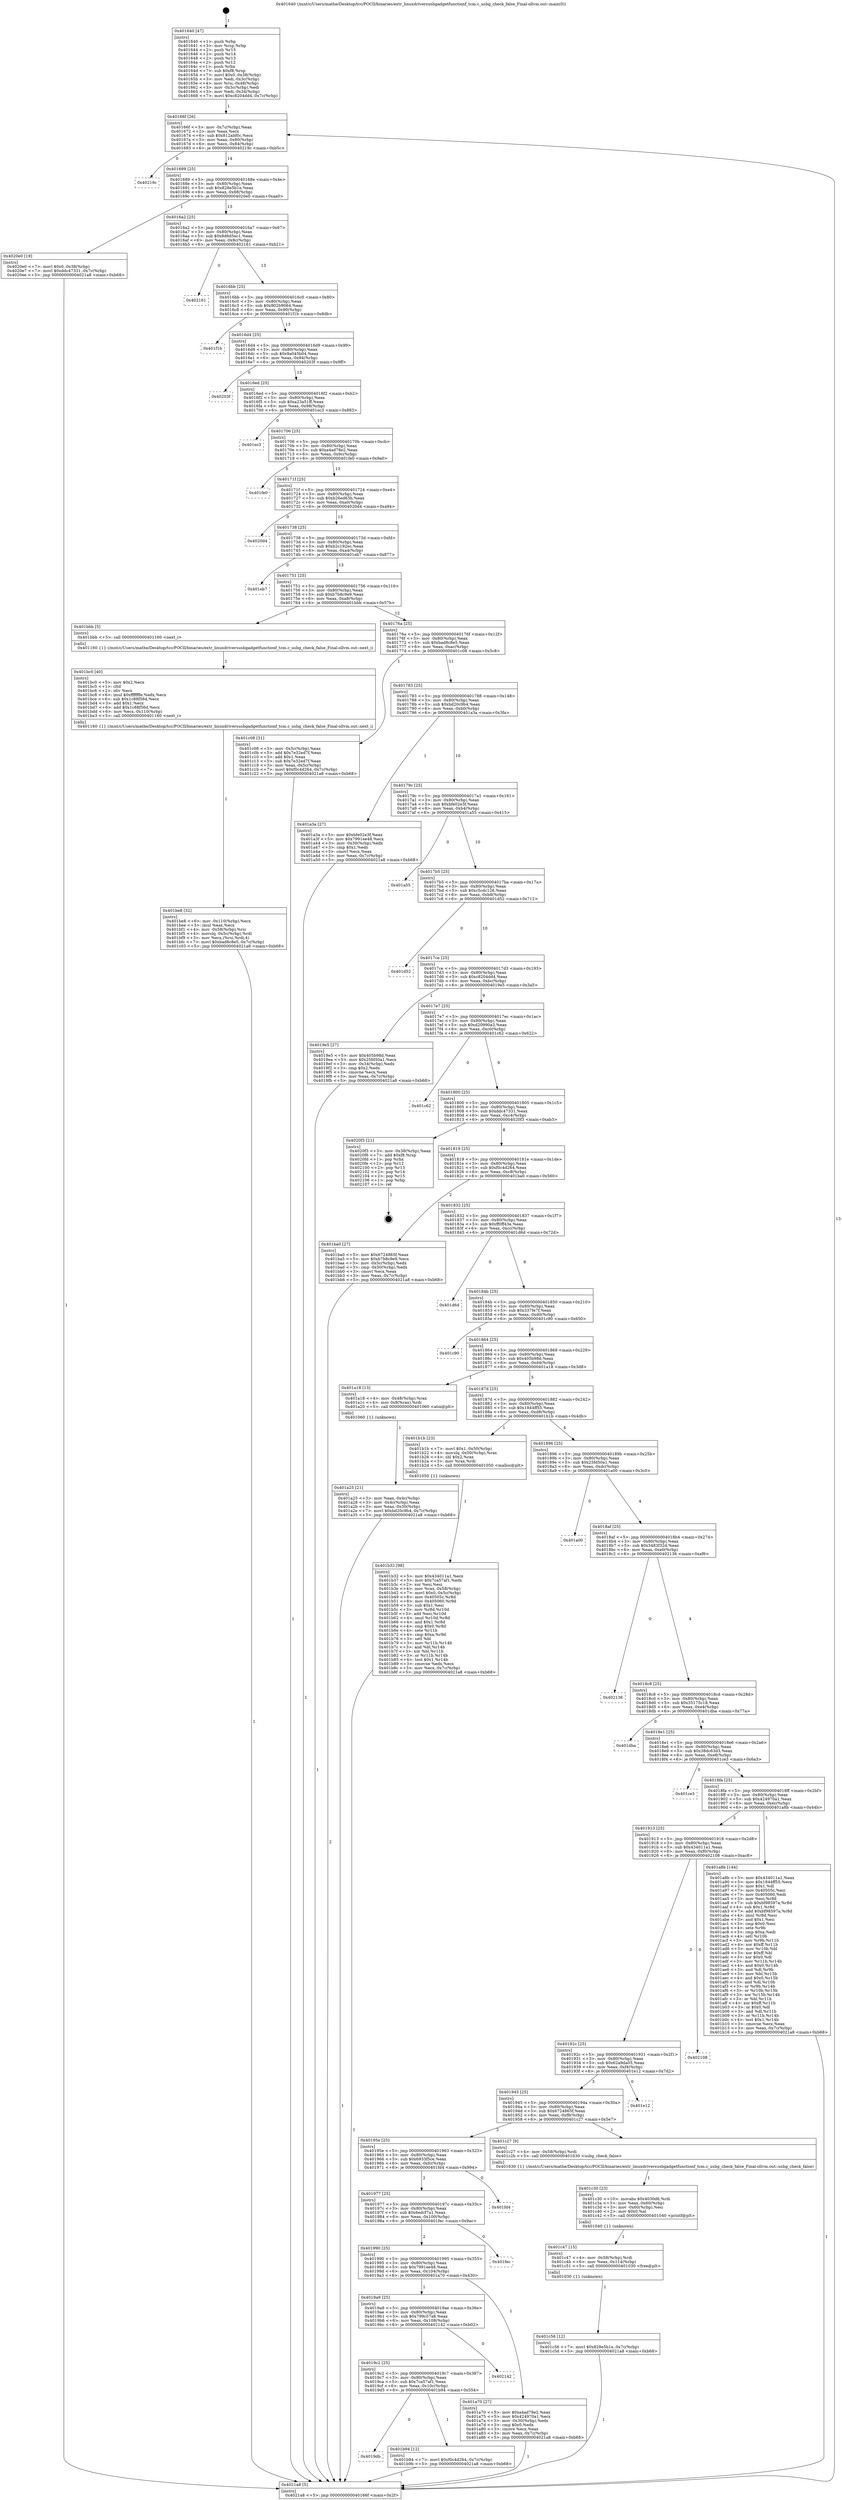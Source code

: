 digraph "0x401640" {
  label = "0x401640 (/mnt/c/Users/mathe/Desktop/tcc/POCII/binaries/extr_linuxdriversusbgadgetfunctionf_tcm.c_usbg_check_false_Final-ollvm.out::main(0))"
  labelloc = "t"
  node[shape=record]

  Entry [label="",width=0.3,height=0.3,shape=circle,fillcolor=black,style=filled]
  "0x40166f" [label="{
     0x40166f [26]\l
     | [instrs]\l
     &nbsp;&nbsp;0x40166f \<+3\>: mov -0x7c(%rbp),%eax\l
     &nbsp;&nbsp;0x401672 \<+2\>: mov %eax,%ecx\l
     &nbsp;&nbsp;0x401674 \<+6\>: sub $0x812abf0c,%ecx\l
     &nbsp;&nbsp;0x40167a \<+3\>: mov %eax,-0x80(%rbp)\l
     &nbsp;&nbsp;0x40167d \<+6\>: mov %ecx,-0x84(%rbp)\l
     &nbsp;&nbsp;0x401683 \<+6\>: je 000000000040219c \<main+0xb5c\>\l
  }"]
  "0x40219c" [label="{
     0x40219c\l
  }", style=dashed]
  "0x401689" [label="{
     0x401689 [25]\l
     | [instrs]\l
     &nbsp;&nbsp;0x401689 \<+5\>: jmp 000000000040168e \<main+0x4e\>\l
     &nbsp;&nbsp;0x40168e \<+3\>: mov -0x80(%rbp),%eax\l
     &nbsp;&nbsp;0x401691 \<+5\>: sub $0x828e5b1e,%eax\l
     &nbsp;&nbsp;0x401696 \<+6\>: mov %eax,-0x88(%rbp)\l
     &nbsp;&nbsp;0x40169c \<+6\>: je 00000000004020e0 \<main+0xaa0\>\l
  }"]
  Exit [label="",width=0.3,height=0.3,shape=circle,fillcolor=black,style=filled,peripheries=2]
  "0x4020e0" [label="{
     0x4020e0 [19]\l
     | [instrs]\l
     &nbsp;&nbsp;0x4020e0 \<+7\>: movl $0x0,-0x38(%rbp)\l
     &nbsp;&nbsp;0x4020e7 \<+7\>: movl $0xddc47331,-0x7c(%rbp)\l
     &nbsp;&nbsp;0x4020ee \<+5\>: jmp 00000000004021a8 \<main+0xb68\>\l
  }"]
  "0x4016a2" [label="{
     0x4016a2 [25]\l
     | [instrs]\l
     &nbsp;&nbsp;0x4016a2 \<+5\>: jmp 00000000004016a7 \<main+0x67\>\l
     &nbsp;&nbsp;0x4016a7 \<+3\>: mov -0x80(%rbp),%eax\l
     &nbsp;&nbsp;0x4016aa \<+5\>: sub $0x8d6d5ec1,%eax\l
     &nbsp;&nbsp;0x4016af \<+6\>: mov %eax,-0x8c(%rbp)\l
     &nbsp;&nbsp;0x4016b5 \<+6\>: je 0000000000402161 \<main+0xb21\>\l
  }"]
  "0x401c56" [label="{
     0x401c56 [12]\l
     | [instrs]\l
     &nbsp;&nbsp;0x401c56 \<+7\>: movl $0x828e5b1e,-0x7c(%rbp)\l
     &nbsp;&nbsp;0x401c5d \<+5\>: jmp 00000000004021a8 \<main+0xb68\>\l
  }"]
  "0x402161" [label="{
     0x402161\l
  }", style=dashed]
  "0x4016bb" [label="{
     0x4016bb [25]\l
     | [instrs]\l
     &nbsp;&nbsp;0x4016bb \<+5\>: jmp 00000000004016c0 \<main+0x80\>\l
     &nbsp;&nbsp;0x4016c0 \<+3\>: mov -0x80(%rbp),%eax\l
     &nbsp;&nbsp;0x4016c3 \<+5\>: sub $0x902b9064,%eax\l
     &nbsp;&nbsp;0x4016c8 \<+6\>: mov %eax,-0x90(%rbp)\l
     &nbsp;&nbsp;0x4016ce \<+6\>: je 0000000000401f1b \<main+0x8db\>\l
  }"]
  "0x401c47" [label="{
     0x401c47 [15]\l
     | [instrs]\l
     &nbsp;&nbsp;0x401c47 \<+4\>: mov -0x58(%rbp),%rdi\l
     &nbsp;&nbsp;0x401c4b \<+6\>: mov %eax,-0x114(%rbp)\l
     &nbsp;&nbsp;0x401c51 \<+5\>: call 0000000000401030 \<free@plt\>\l
     | [calls]\l
     &nbsp;&nbsp;0x401030 \{1\} (unknown)\l
  }"]
  "0x401f1b" [label="{
     0x401f1b\l
  }", style=dashed]
  "0x4016d4" [label="{
     0x4016d4 [25]\l
     | [instrs]\l
     &nbsp;&nbsp;0x4016d4 \<+5\>: jmp 00000000004016d9 \<main+0x99\>\l
     &nbsp;&nbsp;0x4016d9 \<+3\>: mov -0x80(%rbp),%eax\l
     &nbsp;&nbsp;0x4016dc \<+5\>: sub $0x9a045b04,%eax\l
     &nbsp;&nbsp;0x4016e1 \<+6\>: mov %eax,-0x94(%rbp)\l
     &nbsp;&nbsp;0x4016e7 \<+6\>: je 000000000040203f \<main+0x9ff\>\l
  }"]
  "0x401c30" [label="{
     0x401c30 [23]\l
     | [instrs]\l
     &nbsp;&nbsp;0x401c30 \<+10\>: movabs $0x4030d6,%rdi\l
     &nbsp;&nbsp;0x401c3a \<+3\>: mov %eax,-0x60(%rbp)\l
     &nbsp;&nbsp;0x401c3d \<+3\>: mov -0x60(%rbp),%esi\l
     &nbsp;&nbsp;0x401c40 \<+2\>: mov $0x0,%al\l
     &nbsp;&nbsp;0x401c42 \<+5\>: call 0000000000401040 \<printf@plt\>\l
     | [calls]\l
     &nbsp;&nbsp;0x401040 \{1\} (unknown)\l
  }"]
  "0x40203f" [label="{
     0x40203f\l
  }", style=dashed]
  "0x4016ed" [label="{
     0x4016ed [25]\l
     | [instrs]\l
     &nbsp;&nbsp;0x4016ed \<+5\>: jmp 00000000004016f2 \<main+0xb2\>\l
     &nbsp;&nbsp;0x4016f2 \<+3\>: mov -0x80(%rbp),%eax\l
     &nbsp;&nbsp;0x4016f5 \<+5\>: sub $0xa23a51ff,%eax\l
     &nbsp;&nbsp;0x4016fa \<+6\>: mov %eax,-0x98(%rbp)\l
     &nbsp;&nbsp;0x401700 \<+6\>: je 0000000000401ec3 \<main+0x883\>\l
  }"]
  "0x401be8" [label="{
     0x401be8 [32]\l
     | [instrs]\l
     &nbsp;&nbsp;0x401be8 \<+6\>: mov -0x110(%rbp),%ecx\l
     &nbsp;&nbsp;0x401bee \<+3\>: imul %eax,%ecx\l
     &nbsp;&nbsp;0x401bf1 \<+4\>: mov -0x58(%rbp),%rsi\l
     &nbsp;&nbsp;0x401bf5 \<+4\>: movslq -0x5c(%rbp),%rdi\l
     &nbsp;&nbsp;0x401bf9 \<+3\>: mov %ecx,(%rsi,%rdi,4)\l
     &nbsp;&nbsp;0x401bfc \<+7\>: movl $0xbad8c8e5,-0x7c(%rbp)\l
     &nbsp;&nbsp;0x401c03 \<+5\>: jmp 00000000004021a8 \<main+0xb68\>\l
  }"]
  "0x401ec3" [label="{
     0x401ec3\l
  }", style=dashed]
  "0x401706" [label="{
     0x401706 [25]\l
     | [instrs]\l
     &nbsp;&nbsp;0x401706 \<+5\>: jmp 000000000040170b \<main+0xcb\>\l
     &nbsp;&nbsp;0x40170b \<+3\>: mov -0x80(%rbp),%eax\l
     &nbsp;&nbsp;0x40170e \<+5\>: sub $0xa4ad78e2,%eax\l
     &nbsp;&nbsp;0x401713 \<+6\>: mov %eax,-0x9c(%rbp)\l
     &nbsp;&nbsp;0x401719 \<+6\>: je 0000000000401fe0 \<main+0x9a0\>\l
  }"]
  "0x401bc0" [label="{
     0x401bc0 [40]\l
     | [instrs]\l
     &nbsp;&nbsp;0x401bc0 \<+5\>: mov $0x2,%ecx\l
     &nbsp;&nbsp;0x401bc5 \<+1\>: cltd\l
     &nbsp;&nbsp;0x401bc6 \<+2\>: idiv %ecx\l
     &nbsp;&nbsp;0x401bc8 \<+6\>: imul $0xfffffffe,%edx,%ecx\l
     &nbsp;&nbsp;0x401bce \<+6\>: sub $0x1c88f56d,%ecx\l
     &nbsp;&nbsp;0x401bd4 \<+3\>: add $0x1,%ecx\l
     &nbsp;&nbsp;0x401bd7 \<+6\>: add $0x1c88f56d,%ecx\l
     &nbsp;&nbsp;0x401bdd \<+6\>: mov %ecx,-0x110(%rbp)\l
     &nbsp;&nbsp;0x401be3 \<+5\>: call 0000000000401160 \<next_i\>\l
     | [calls]\l
     &nbsp;&nbsp;0x401160 \{1\} (/mnt/c/Users/mathe/Desktop/tcc/POCII/binaries/extr_linuxdriversusbgadgetfunctionf_tcm.c_usbg_check_false_Final-ollvm.out::next_i)\l
  }"]
  "0x401fe0" [label="{
     0x401fe0\l
  }", style=dashed]
  "0x40171f" [label="{
     0x40171f [25]\l
     | [instrs]\l
     &nbsp;&nbsp;0x40171f \<+5\>: jmp 0000000000401724 \<main+0xe4\>\l
     &nbsp;&nbsp;0x401724 \<+3\>: mov -0x80(%rbp),%eax\l
     &nbsp;&nbsp;0x401727 \<+5\>: sub $0xb26ed63b,%eax\l
     &nbsp;&nbsp;0x40172c \<+6\>: mov %eax,-0xa0(%rbp)\l
     &nbsp;&nbsp;0x401732 \<+6\>: je 00000000004020d4 \<main+0xa94\>\l
  }"]
  "0x4019db" [label="{
     0x4019db\l
  }", style=dashed]
  "0x4020d4" [label="{
     0x4020d4\l
  }", style=dashed]
  "0x401738" [label="{
     0x401738 [25]\l
     | [instrs]\l
     &nbsp;&nbsp;0x401738 \<+5\>: jmp 000000000040173d \<main+0xfd\>\l
     &nbsp;&nbsp;0x40173d \<+3\>: mov -0x80(%rbp),%eax\l
     &nbsp;&nbsp;0x401740 \<+5\>: sub $0xb2c192ec,%eax\l
     &nbsp;&nbsp;0x401745 \<+6\>: mov %eax,-0xa4(%rbp)\l
     &nbsp;&nbsp;0x40174b \<+6\>: je 0000000000401eb7 \<main+0x877\>\l
  }"]
  "0x401b94" [label="{
     0x401b94 [12]\l
     | [instrs]\l
     &nbsp;&nbsp;0x401b94 \<+7\>: movl $0xf0c4d264,-0x7c(%rbp)\l
     &nbsp;&nbsp;0x401b9b \<+5\>: jmp 00000000004021a8 \<main+0xb68\>\l
  }"]
  "0x401eb7" [label="{
     0x401eb7\l
  }", style=dashed]
  "0x401751" [label="{
     0x401751 [25]\l
     | [instrs]\l
     &nbsp;&nbsp;0x401751 \<+5\>: jmp 0000000000401756 \<main+0x116\>\l
     &nbsp;&nbsp;0x401756 \<+3\>: mov -0x80(%rbp),%eax\l
     &nbsp;&nbsp;0x401759 \<+5\>: sub $0xb7b8c9e9,%eax\l
     &nbsp;&nbsp;0x40175e \<+6\>: mov %eax,-0xa8(%rbp)\l
     &nbsp;&nbsp;0x401764 \<+6\>: je 0000000000401bbb \<main+0x57b\>\l
  }"]
  "0x4019c2" [label="{
     0x4019c2 [25]\l
     | [instrs]\l
     &nbsp;&nbsp;0x4019c2 \<+5\>: jmp 00000000004019c7 \<main+0x387\>\l
     &nbsp;&nbsp;0x4019c7 \<+3\>: mov -0x80(%rbp),%eax\l
     &nbsp;&nbsp;0x4019ca \<+5\>: sub $0x7ca57af1,%eax\l
     &nbsp;&nbsp;0x4019cf \<+6\>: mov %eax,-0x10c(%rbp)\l
     &nbsp;&nbsp;0x4019d5 \<+6\>: je 0000000000401b94 \<main+0x554\>\l
  }"]
  "0x401bbb" [label="{
     0x401bbb [5]\l
     | [instrs]\l
     &nbsp;&nbsp;0x401bbb \<+5\>: call 0000000000401160 \<next_i\>\l
     | [calls]\l
     &nbsp;&nbsp;0x401160 \{1\} (/mnt/c/Users/mathe/Desktop/tcc/POCII/binaries/extr_linuxdriversusbgadgetfunctionf_tcm.c_usbg_check_false_Final-ollvm.out::next_i)\l
  }"]
  "0x40176a" [label="{
     0x40176a [25]\l
     | [instrs]\l
     &nbsp;&nbsp;0x40176a \<+5\>: jmp 000000000040176f \<main+0x12f\>\l
     &nbsp;&nbsp;0x40176f \<+3\>: mov -0x80(%rbp),%eax\l
     &nbsp;&nbsp;0x401772 \<+5\>: sub $0xbad8c8e5,%eax\l
     &nbsp;&nbsp;0x401777 \<+6\>: mov %eax,-0xac(%rbp)\l
     &nbsp;&nbsp;0x40177d \<+6\>: je 0000000000401c08 \<main+0x5c8\>\l
  }"]
  "0x402142" [label="{
     0x402142\l
  }", style=dashed]
  "0x401c08" [label="{
     0x401c08 [31]\l
     | [instrs]\l
     &nbsp;&nbsp;0x401c08 \<+3\>: mov -0x5c(%rbp),%eax\l
     &nbsp;&nbsp;0x401c0b \<+5\>: add $0x7e32ed7f,%eax\l
     &nbsp;&nbsp;0x401c10 \<+3\>: add $0x1,%eax\l
     &nbsp;&nbsp;0x401c13 \<+5\>: sub $0x7e32ed7f,%eax\l
     &nbsp;&nbsp;0x401c18 \<+3\>: mov %eax,-0x5c(%rbp)\l
     &nbsp;&nbsp;0x401c1b \<+7\>: movl $0xf0c4d264,-0x7c(%rbp)\l
     &nbsp;&nbsp;0x401c22 \<+5\>: jmp 00000000004021a8 \<main+0xb68\>\l
  }"]
  "0x401783" [label="{
     0x401783 [25]\l
     | [instrs]\l
     &nbsp;&nbsp;0x401783 \<+5\>: jmp 0000000000401788 \<main+0x148\>\l
     &nbsp;&nbsp;0x401788 \<+3\>: mov -0x80(%rbp),%eax\l
     &nbsp;&nbsp;0x40178b \<+5\>: sub $0xbd20c9b4,%eax\l
     &nbsp;&nbsp;0x401790 \<+6\>: mov %eax,-0xb0(%rbp)\l
     &nbsp;&nbsp;0x401796 \<+6\>: je 0000000000401a3a \<main+0x3fa\>\l
  }"]
  "0x401b32" [label="{
     0x401b32 [98]\l
     | [instrs]\l
     &nbsp;&nbsp;0x401b32 \<+5\>: mov $0x434011a1,%ecx\l
     &nbsp;&nbsp;0x401b37 \<+5\>: mov $0x7ca57af1,%edx\l
     &nbsp;&nbsp;0x401b3c \<+2\>: xor %esi,%esi\l
     &nbsp;&nbsp;0x401b3e \<+4\>: mov %rax,-0x58(%rbp)\l
     &nbsp;&nbsp;0x401b42 \<+7\>: movl $0x0,-0x5c(%rbp)\l
     &nbsp;&nbsp;0x401b49 \<+8\>: mov 0x40505c,%r8d\l
     &nbsp;&nbsp;0x401b51 \<+8\>: mov 0x405060,%r9d\l
     &nbsp;&nbsp;0x401b59 \<+3\>: sub $0x1,%esi\l
     &nbsp;&nbsp;0x401b5c \<+3\>: mov %r8d,%r10d\l
     &nbsp;&nbsp;0x401b5f \<+3\>: add %esi,%r10d\l
     &nbsp;&nbsp;0x401b62 \<+4\>: imul %r10d,%r8d\l
     &nbsp;&nbsp;0x401b66 \<+4\>: and $0x1,%r8d\l
     &nbsp;&nbsp;0x401b6a \<+4\>: cmp $0x0,%r8d\l
     &nbsp;&nbsp;0x401b6e \<+4\>: sete %r11b\l
     &nbsp;&nbsp;0x401b72 \<+4\>: cmp $0xa,%r9d\l
     &nbsp;&nbsp;0x401b76 \<+3\>: setl %bl\l
     &nbsp;&nbsp;0x401b79 \<+3\>: mov %r11b,%r14b\l
     &nbsp;&nbsp;0x401b7c \<+3\>: and %bl,%r14b\l
     &nbsp;&nbsp;0x401b7f \<+3\>: xor %bl,%r11b\l
     &nbsp;&nbsp;0x401b82 \<+3\>: or %r11b,%r14b\l
     &nbsp;&nbsp;0x401b85 \<+4\>: test $0x1,%r14b\l
     &nbsp;&nbsp;0x401b89 \<+3\>: cmovne %edx,%ecx\l
     &nbsp;&nbsp;0x401b8c \<+3\>: mov %ecx,-0x7c(%rbp)\l
     &nbsp;&nbsp;0x401b8f \<+5\>: jmp 00000000004021a8 \<main+0xb68\>\l
  }"]
  "0x401a3a" [label="{
     0x401a3a [27]\l
     | [instrs]\l
     &nbsp;&nbsp;0x401a3a \<+5\>: mov $0xbfe02e3f,%eax\l
     &nbsp;&nbsp;0x401a3f \<+5\>: mov $0x7991ee48,%ecx\l
     &nbsp;&nbsp;0x401a44 \<+3\>: mov -0x30(%rbp),%edx\l
     &nbsp;&nbsp;0x401a47 \<+3\>: cmp $0x1,%edx\l
     &nbsp;&nbsp;0x401a4a \<+3\>: cmovl %ecx,%eax\l
     &nbsp;&nbsp;0x401a4d \<+3\>: mov %eax,-0x7c(%rbp)\l
     &nbsp;&nbsp;0x401a50 \<+5\>: jmp 00000000004021a8 \<main+0xb68\>\l
  }"]
  "0x40179c" [label="{
     0x40179c [25]\l
     | [instrs]\l
     &nbsp;&nbsp;0x40179c \<+5\>: jmp 00000000004017a1 \<main+0x161\>\l
     &nbsp;&nbsp;0x4017a1 \<+3\>: mov -0x80(%rbp),%eax\l
     &nbsp;&nbsp;0x4017a4 \<+5\>: sub $0xbfe02e3f,%eax\l
     &nbsp;&nbsp;0x4017a9 \<+6\>: mov %eax,-0xb4(%rbp)\l
     &nbsp;&nbsp;0x4017af \<+6\>: je 0000000000401a55 \<main+0x415\>\l
  }"]
  "0x4019a9" [label="{
     0x4019a9 [25]\l
     | [instrs]\l
     &nbsp;&nbsp;0x4019a9 \<+5\>: jmp 00000000004019ae \<main+0x36e\>\l
     &nbsp;&nbsp;0x4019ae \<+3\>: mov -0x80(%rbp),%eax\l
     &nbsp;&nbsp;0x4019b1 \<+5\>: sub $0x799c57a8,%eax\l
     &nbsp;&nbsp;0x4019b6 \<+6\>: mov %eax,-0x108(%rbp)\l
     &nbsp;&nbsp;0x4019bc \<+6\>: je 0000000000402142 \<main+0xb02\>\l
  }"]
  "0x401a55" [label="{
     0x401a55\l
  }", style=dashed]
  "0x4017b5" [label="{
     0x4017b5 [25]\l
     | [instrs]\l
     &nbsp;&nbsp;0x4017b5 \<+5\>: jmp 00000000004017ba \<main+0x17a\>\l
     &nbsp;&nbsp;0x4017ba \<+3\>: mov -0x80(%rbp),%eax\l
     &nbsp;&nbsp;0x4017bd \<+5\>: sub $0xc5cdc126,%eax\l
     &nbsp;&nbsp;0x4017c2 \<+6\>: mov %eax,-0xb8(%rbp)\l
     &nbsp;&nbsp;0x4017c8 \<+6\>: je 0000000000401d52 \<main+0x712\>\l
  }"]
  "0x401a70" [label="{
     0x401a70 [27]\l
     | [instrs]\l
     &nbsp;&nbsp;0x401a70 \<+5\>: mov $0xa4ad78e2,%eax\l
     &nbsp;&nbsp;0x401a75 \<+5\>: mov $0x424970a1,%ecx\l
     &nbsp;&nbsp;0x401a7a \<+3\>: mov -0x30(%rbp),%edx\l
     &nbsp;&nbsp;0x401a7d \<+3\>: cmp $0x0,%edx\l
     &nbsp;&nbsp;0x401a80 \<+3\>: cmove %ecx,%eax\l
     &nbsp;&nbsp;0x401a83 \<+3\>: mov %eax,-0x7c(%rbp)\l
     &nbsp;&nbsp;0x401a86 \<+5\>: jmp 00000000004021a8 \<main+0xb68\>\l
  }"]
  "0x401d52" [label="{
     0x401d52\l
  }", style=dashed]
  "0x4017ce" [label="{
     0x4017ce [25]\l
     | [instrs]\l
     &nbsp;&nbsp;0x4017ce \<+5\>: jmp 00000000004017d3 \<main+0x193\>\l
     &nbsp;&nbsp;0x4017d3 \<+3\>: mov -0x80(%rbp),%eax\l
     &nbsp;&nbsp;0x4017d6 \<+5\>: sub $0xc8204dd4,%eax\l
     &nbsp;&nbsp;0x4017db \<+6\>: mov %eax,-0xbc(%rbp)\l
     &nbsp;&nbsp;0x4017e1 \<+6\>: je 00000000004019e5 \<main+0x3a5\>\l
  }"]
  "0x401990" [label="{
     0x401990 [25]\l
     | [instrs]\l
     &nbsp;&nbsp;0x401990 \<+5\>: jmp 0000000000401995 \<main+0x355\>\l
     &nbsp;&nbsp;0x401995 \<+3\>: mov -0x80(%rbp),%eax\l
     &nbsp;&nbsp;0x401998 \<+5\>: sub $0x7991ee48,%eax\l
     &nbsp;&nbsp;0x40199d \<+6\>: mov %eax,-0x104(%rbp)\l
     &nbsp;&nbsp;0x4019a3 \<+6\>: je 0000000000401a70 \<main+0x430\>\l
  }"]
  "0x4019e5" [label="{
     0x4019e5 [27]\l
     | [instrs]\l
     &nbsp;&nbsp;0x4019e5 \<+5\>: mov $0x405b98d,%eax\l
     &nbsp;&nbsp;0x4019ea \<+5\>: mov $0x25fd50a1,%ecx\l
     &nbsp;&nbsp;0x4019ef \<+3\>: mov -0x34(%rbp),%edx\l
     &nbsp;&nbsp;0x4019f2 \<+3\>: cmp $0x2,%edx\l
     &nbsp;&nbsp;0x4019f5 \<+3\>: cmovne %ecx,%eax\l
     &nbsp;&nbsp;0x4019f8 \<+3\>: mov %eax,-0x7c(%rbp)\l
     &nbsp;&nbsp;0x4019fb \<+5\>: jmp 00000000004021a8 \<main+0xb68\>\l
  }"]
  "0x4017e7" [label="{
     0x4017e7 [25]\l
     | [instrs]\l
     &nbsp;&nbsp;0x4017e7 \<+5\>: jmp 00000000004017ec \<main+0x1ac\>\l
     &nbsp;&nbsp;0x4017ec \<+3\>: mov -0x80(%rbp),%eax\l
     &nbsp;&nbsp;0x4017ef \<+5\>: sub $0xd20990a3,%eax\l
     &nbsp;&nbsp;0x4017f4 \<+6\>: mov %eax,-0xc0(%rbp)\l
     &nbsp;&nbsp;0x4017fa \<+6\>: je 0000000000401c62 \<main+0x622\>\l
  }"]
  "0x4021a8" [label="{
     0x4021a8 [5]\l
     | [instrs]\l
     &nbsp;&nbsp;0x4021a8 \<+5\>: jmp 000000000040166f \<main+0x2f\>\l
  }"]
  "0x401640" [label="{
     0x401640 [47]\l
     | [instrs]\l
     &nbsp;&nbsp;0x401640 \<+1\>: push %rbp\l
     &nbsp;&nbsp;0x401641 \<+3\>: mov %rsp,%rbp\l
     &nbsp;&nbsp;0x401644 \<+2\>: push %r15\l
     &nbsp;&nbsp;0x401646 \<+2\>: push %r14\l
     &nbsp;&nbsp;0x401648 \<+2\>: push %r13\l
     &nbsp;&nbsp;0x40164a \<+2\>: push %r12\l
     &nbsp;&nbsp;0x40164c \<+1\>: push %rbx\l
     &nbsp;&nbsp;0x40164d \<+7\>: sub $0xf8,%rsp\l
     &nbsp;&nbsp;0x401654 \<+7\>: movl $0x0,-0x38(%rbp)\l
     &nbsp;&nbsp;0x40165b \<+3\>: mov %edi,-0x3c(%rbp)\l
     &nbsp;&nbsp;0x40165e \<+4\>: mov %rsi,-0x48(%rbp)\l
     &nbsp;&nbsp;0x401662 \<+3\>: mov -0x3c(%rbp),%edi\l
     &nbsp;&nbsp;0x401665 \<+3\>: mov %edi,-0x34(%rbp)\l
     &nbsp;&nbsp;0x401668 \<+7\>: movl $0xc8204dd4,-0x7c(%rbp)\l
  }"]
  "0x401fec" [label="{
     0x401fec\l
  }", style=dashed]
  "0x401c62" [label="{
     0x401c62\l
  }", style=dashed]
  "0x401800" [label="{
     0x401800 [25]\l
     | [instrs]\l
     &nbsp;&nbsp;0x401800 \<+5\>: jmp 0000000000401805 \<main+0x1c5\>\l
     &nbsp;&nbsp;0x401805 \<+3\>: mov -0x80(%rbp),%eax\l
     &nbsp;&nbsp;0x401808 \<+5\>: sub $0xddc47331,%eax\l
     &nbsp;&nbsp;0x40180d \<+6\>: mov %eax,-0xc4(%rbp)\l
     &nbsp;&nbsp;0x401813 \<+6\>: je 00000000004020f3 \<main+0xab3\>\l
  }"]
  "0x401977" [label="{
     0x401977 [25]\l
     | [instrs]\l
     &nbsp;&nbsp;0x401977 \<+5\>: jmp 000000000040197c \<main+0x33c\>\l
     &nbsp;&nbsp;0x40197c \<+3\>: mov -0x80(%rbp),%eax\l
     &nbsp;&nbsp;0x40197f \<+5\>: sub $0x6edcf7a1,%eax\l
     &nbsp;&nbsp;0x401984 \<+6\>: mov %eax,-0x100(%rbp)\l
     &nbsp;&nbsp;0x40198a \<+6\>: je 0000000000401fec \<main+0x9ac\>\l
  }"]
  "0x4020f3" [label="{
     0x4020f3 [21]\l
     | [instrs]\l
     &nbsp;&nbsp;0x4020f3 \<+3\>: mov -0x38(%rbp),%eax\l
     &nbsp;&nbsp;0x4020f6 \<+7\>: add $0xf8,%rsp\l
     &nbsp;&nbsp;0x4020fd \<+1\>: pop %rbx\l
     &nbsp;&nbsp;0x4020fe \<+2\>: pop %r12\l
     &nbsp;&nbsp;0x402100 \<+2\>: pop %r13\l
     &nbsp;&nbsp;0x402102 \<+2\>: pop %r14\l
     &nbsp;&nbsp;0x402104 \<+2\>: pop %r15\l
     &nbsp;&nbsp;0x402106 \<+1\>: pop %rbp\l
     &nbsp;&nbsp;0x402107 \<+1\>: ret\l
  }"]
  "0x401819" [label="{
     0x401819 [25]\l
     | [instrs]\l
     &nbsp;&nbsp;0x401819 \<+5\>: jmp 000000000040181e \<main+0x1de\>\l
     &nbsp;&nbsp;0x40181e \<+3\>: mov -0x80(%rbp),%eax\l
     &nbsp;&nbsp;0x401821 \<+5\>: sub $0xf0c4d264,%eax\l
     &nbsp;&nbsp;0x401826 \<+6\>: mov %eax,-0xc8(%rbp)\l
     &nbsp;&nbsp;0x40182c \<+6\>: je 0000000000401ba0 \<main+0x560\>\l
  }"]
  "0x401fd4" [label="{
     0x401fd4\l
  }", style=dashed]
  "0x401ba0" [label="{
     0x401ba0 [27]\l
     | [instrs]\l
     &nbsp;&nbsp;0x401ba0 \<+5\>: mov $0x6724865f,%eax\l
     &nbsp;&nbsp;0x401ba5 \<+5\>: mov $0xb7b8c9e9,%ecx\l
     &nbsp;&nbsp;0x401baa \<+3\>: mov -0x5c(%rbp),%edx\l
     &nbsp;&nbsp;0x401bad \<+3\>: cmp -0x50(%rbp),%edx\l
     &nbsp;&nbsp;0x401bb0 \<+3\>: cmovl %ecx,%eax\l
     &nbsp;&nbsp;0x401bb3 \<+3\>: mov %eax,-0x7c(%rbp)\l
     &nbsp;&nbsp;0x401bb6 \<+5\>: jmp 00000000004021a8 \<main+0xb68\>\l
  }"]
  "0x401832" [label="{
     0x401832 [25]\l
     | [instrs]\l
     &nbsp;&nbsp;0x401832 \<+5\>: jmp 0000000000401837 \<main+0x1f7\>\l
     &nbsp;&nbsp;0x401837 \<+3\>: mov -0x80(%rbp),%eax\l
     &nbsp;&nbsp;0x40183a \<+5\>: sub $0xff0ff43e,%eax\l
     &nbsp;&nbsp;0x40183f \<+6\>: mov %eax,-0xcc(%rbp)\l
     &nbsp;&nbsp;0x401845 \<+6\>: je 0000000000401d6d \<main+0x72d\>\l
  }"]
  "0x40195e" [label="{
     0x40195e [25]\l
     | [instrs]\l
     &nbsp;&nbsp;0x40195e \<+5\>: jmp 0000000000401963 \<main+0x323\>\l
     &nbsp;&nbsp;0x401963 \<+3\>: mov -0x80(%rbp),%eax\l
     &nbsp;&nbsp;0x401966 \<+5\>: sub $0x6933f5ce,%eax\l
     &nbsp;&nbsp;0x40196b \<+6\>: mov %eax,-0xfc(%rbp)\l
     &nbsp;&nbsp;0x401971 \<+6\>: je 0000000000401fd4 \<main+0x994\>\l
  }"]
  "0x401d6d" [label="{
     0x401d6d\l
  }", style=dashed]
  "0x40184b" [label="{
     0x40184b [25]\l
     | [instrs]\l
     &nbsp;&nbsp;0x40184b \<+5\>: jmp 0000000000401850 \<main+0x210\>\l
     &nbsp;&nbsp;0x401850 \<+3\>: mov -0x80(%rbp),%eax\l
     &nbsp;&nbsp;0x401853 \<+5\>: sub $0x337fe7f,%eax\l
     &nbsp;&nbsp;0x401858 \<+6\>: mov %eax,-0xd0(%rbp)\l
     &nbsp;&nbsp;0x40185e \<+6\>: je 0000000000401c90 \<main+0x650\>\l
  }"]
  "0x401c27" [label="{
     0x401c27 [9]\l
     | [instrs]\l
     &nbsp;&nbsp;0x401c27 \<+4\>: mov -0x58(%rbp),%rdi\l
     &nbsp;&nbsp;0x401c2b \<+5\>: call 0000000000401630 \<usbg_check_false\>\l
     | [calls]\l
     &nbsp;&nbsp;0x401630 \{1\} (/mnt/c/Users/mathe/Desktop/tcc/POCII/binaries/extr_linuxdriversusbgadgetfunctionf_tcm.c_usbg_check_false_Final-ollvm.out::usbg_check_false)\l
  }"]
  "0x401c90" [label="{
     0x401c90\l
  }", style=dashed]
  "0x401864" [label="{
     0x401864 [25]\l
     | [instrs]\l
     &nbsp;&nbsp;0x401864 \<+5\>: jmp 0000000000401869 \<main+0x229\>\l
     &nbsp;&nbsp;0x401869 \<+3\>: mov -0x80(%rbp),%eax\l
     &nbsp;&nbsp;0x40186c \<+5\>: sub $0x405b98d,%eax\l
     &nbsp;&nbsp;0x401871 \<+6\>: mov %eax,-0xd4(%rbp)\l
     &nbsp;&nbsp;0x401877 \<+6\>: je 0000000000401a18 \<main+0x3d8\>\l
  }"]
  "0x401945" [label="{
     0x401945 [25]\l
     | [instrs]\l
     &nbsp;&nbsp;0x401945 \<+5\>: jmp 000000000040194a \<main+0x30a\>\l
     &nbsp;&nbsp;0x40194a \<+3\>: mov -0x80(%rbp),%eax\l
     &nbsp;&nbsp;0x40194d \<+5\>: sub $0x6724865f,%eax\l
     &nbsp;&nbsp;0x401952 \<+6\>: mov %eax,-0xf8(%rbp)\l
     &nbsp;&nbsp;0x401958 \<+6\>: je 0000000000401c27 \<main+0x5e7\>\l
  }"]
  "0x401a18" [label="{
     0x401a18 [13]\l
     | [instrs]\l
     &nbsp;&nbsp;0x401a18 \<+4\>: mov -0x48(%rbp),%rax\l
     &nbsp;&nbsp;0x401a1c \<+4\>: mov 0x8(%rax),%rdi\l
     &nbsp;&nbsp;0x401a20 \<+5\>: call 0000000000401060 \<atoi@plt\>\l
     | [calls]\l
     &nbsp;&nbsp;0x401060 \{1\} (unknown)\l
  }"]
  "0x40187d" [label="{
     0x40187d [25]\l
     | [instrs]\l
     &nbsp;&nbsp;0x40187d \<+5\>: jmp 0000000000401882 \<main+0x242\>\l
     &nbsp;&nbsp;0x401882 \<+3\>: mov -0x80(%rbp),%eax\l
     &nbsp;&nbsp;0x401885 \<+5\>: sub $0x1844ff55,%eax\l
     &nbsp;&nbsp;0x40188a \<+6\>: mov %eax,-0xd8(%rbp)\l
     &nbsp;&nbsp;0x401890 \<+6\>: je 0000000000401b1b \<main+0x4db\>\l
  }"]
  "0x401a25" [label="{
     0x401a25 [21]\l
     | [instrs]\l
     &nbsp;&nbsp;0x401a25 \<+3\>: mov %eax,-0x4c(%rbp)\l
     &nbsp;&nbsp;0x401a28 \<+3\>: mov -0x4c(%rbp),%eax\l
     &nbsp;&nbsp;0x401a2b \<+3\>: mov %eax,-0x30(%rbp)\l
     &nbsp;&nbsp;0x401a2e \<+7\>: movl $0xbd20c9b4,-0x7c(%rbp)\l
     &nbsp;&nbsp;0x401a35 \<+5\>: jmp 00000000004021a8 \<main+0xb68\>\l
  }"]
  "0x401e12" [label="{
     0x401e12\l
  }", style=dashed]
  "0x401b1b" [label="{
     0x401b1b [23]\l
     | [instrs]\l
     &nbsp;&nbsp;0x401b1b \<+7\>: movl $0x1,-0x50(%rbp)\l
     &nbsp;&nbsp;0x401b22 \<+4\>: movslq -0x50(%rbp),%rax\l
     &nbsp;&nbsp;0x401b26 \<+4\>: shl $0x2,%rax\l
     &nbsp;&nbsp;0x401b2a \<+3\>: mov %rax,%rdi\l
     &nbsp;&nbsp;0x401b2d \<+5\>: call 0000000000401050 \<malloc@plt\>\l
     | [calls]\l
     &nbsp;&nbsp;0x401050 \{1\} (unknown)\l
  }"]
  "0x401896" [label="{
     0x401896 [25]\l
     | [instrs]\l
     &nbsp;&nbsp;0x401896 \<+5\>: jmp 000000000040189b \<main+0x25b\>\l
     &nbsp;&nbsp;0x40189b \<+3\>: mov -0x80(%rbp),%eax\l
     &nbsp;&nbsp;0x40189e \<+5\>: sub $0x25fd50a1,%eax\l
     &nbsp;&nbsp;0x4018a3 \<+6\>: mov %eax,-0xdc(%rbp)\l
     &nbsp;&nbsp;0x4018a9 \<+6\>: je 0000000000401a00 \<main+0x3c0\>\l
  }"]
  "0x40192c" [label="{
     0x40192c [25]\l
     | [instrs]\l
     &nbsp;&nbsp;0x40192c \<+5\>: jmp 0000000000401931 \<main+0x2f1\>\l
     &nbsp;&nbsp;0x401931 \<+3\>: mov -0x80(%rbp),%eax\l
     &nbsp;&nbsp;0x401934 \<+5\>: sub $0x62a9da05,%eax\l
     &nbsp;&nbsp;0x401939 \<+6\>: mov %eax,-0xf4(%rbp)\l
     &nbsp;&nbsp;0x40193f \<+6\>: je 0000000000401e12 \<main+0x7d2\>\l
  }"]
  "0x401a00" [label="{
     0x401a00\l
  }", style=dashed]
  "0x4018af" [label="{
     0x4018af [25]\l
     | [instrs]\l
     &nbsp;&nbsp;0x4018af \<+5\>: jmp 00000000004018b4 \<main+0x274\>\l
     &nbsp;&nbsp;0x4018b4 \<+3\>: mov -0x80(%rbp),%eax\l
     &nbsp;&nbsp;0x4018b7 \<+5\>: sub $0x3483f32d,%eax\l
     &nbsp;&nbsp;0x4018bc \<+6\>: mov %eax,-0xe0(%rbp)\l
     &nbsp;&nbsp;0x4018c2 \<+6\>: je 0000000000402136 \<main+0xaf6\>\l
  }"]
  "0x402108" [label="{
     0x402108\l
  }", style=dashed]
  "0x402136" [label="{
     0x402136\l
  }", style=dashed]
  "0x4018c8" [label="{
     0x4018c8 [25]\l
     | [instrs]\l
     &nbsp;&nbsp;0x4018c8 \<+5\>: jmp 00000000004018cd \<main+0x28d\>\l
     &nbsp;&nbsp;0x4018cd \<+3\>: mov -0x80(%rbp),%eax\l
     &nbsp;&nbsp;0x4018d0 \<+5\>: sub $0x35175c18,%eax\l
     &nbsp;&nbsp;0x4018d5 \<+6\>: mov %eax,-0xe4(%rbp)\l
     &nbsp;&nbsp;0x4018db \<+6\>: je 0000000000401dba \<main+0x77a\>\l
  }"]
  "0x401913" [label="{
     0x401913 [25]\l
     | [instrs]\l
     &nbsp;&nbsp;0x401913 \<+5\>: jmp 0000000000401918 \<main+0x2d8\>\l
     &nbsp;&nbsp;0x401918 \<+3\>: mov -0x80(%rbp),%eax\l
     &nbsp;&nbsp;0x40191b \<+5\>: sub $0x434011a1,%eax\l
     &nbsp;&nbsp;0x401920 \<+6\>: mov %eax,-0xf0(%rbp)\l
     &nbsp;&nbsp;0x401926 \<+6\>: je 0000000000402108 \<main+0xac8\>\l
  }"]
  "0x401dba" [label="{
     0x401dba\l
  }", style=dashed]
  "0x4018e1" [label="{
     0x4018e1 [25]\l
     | [instrs]\l
     &nbsp;&nbsp;0x4018e1 \<+5\>: jmp 00000000004018e6 \<main+0x2a6\>\l
     &nbsp;&nbsp;0x4018e6 \<+3\>: mov -0x80(%rbp),%eax\l
     &nbsp;&nbsp;0x4018e9 \<+5\>: sub $0x38dc63d3,%eax\l
     &nbsp;&nbsp;0x4018ee \<+6\>: mov %eax,-0xe8(%rbp)\l
     &nbsp;&nbsp;0x4018f4 \<+6\>: je 0000000000401ce3 \<main+0x6a3\>\l
  }"]
  "0x401a8b" [label="{
     0x401a8b [144]\l
     | [instrs]\l
     &nbsp;&nbsp;0x401a8b \<+5\>: mov $0x434011a1,%eax\l
     &nbsp;&nbsp;0x401a90 \<+5\>: mov $0x1844ff55,%ecx\l
     &nbsp;&nbsp;0x401a95 \<+2\>: mov $0x1,%dl\l
     &nbsp;&nbsp;0x401a97 \<+7\>: mov 0x40505c,%esi\l
     &nbsp;&nbsp;0x401a9e \<+7\>: mov 0x405060,%edi\l
     &nbsp;&nbsp;0x401aa5 \<+3\>: mov %esi,%r8d\l
     &nbsp;&nbsp;0x401aa8 \<+7\>: sub $0xbf98597a,%r8d\l
     &nbsp;&nbsp;0x401aaf \<+4\>: sub $0x1,%r8d\l
     &nbsp;&nbsp;0x401ab3 \<+7\>: add $0xbf98597a,%r8d\l
     &nbsp;&nbsp;0x401aba \<+4\>: imul %r8d,%esi\l
     &nbsp;&nbsp;0x401abe \<+3\>: and $0x1,%esi\l
     &nbsp;&nbsp;0x401ac1 \<+3\>: cmp $0x0,%esi\l
     &nbsp;&nbsp;0x401ac4 \<+4\>: sete %r9b\l
     &nbsp;&nbsp;0x401ac8 \<+3\>: cmp $0xa,%edi\l
     &nbsp;&nbsp;0x401acb \<+4\>: setl %r10b\l
     &nbsp;&nbsp;0x401acf \<+3\>: mov %r9b,%r11b\l
     &nbsp;&nbsp;0x401ad2 \<+4\>: xor $0xff,%r11b\l
     &nbsp;&nbsp;0x401ad6 \<+3\>: mov %r10b,%bl\l
     &nbsp;&nbsp;0x401ad9 \<+3\>: xor $0xff,%bl\l
     &nbsp;&nbsp;0x401adc \<+3\>: xor $0x0,%dl\l
     &nbsp;&nbsp;0x401adf \<+3\>: mov %r11b,%r14b\l
     &nbsp;&nbsp;0x401ae2 \<+4\>: and $0x0,%r14b\l
     &nbsp;&nbsp;0x401ae6 \<+3\>: and %dl,%r9b\l
     &nbsp;&nbsp;0x401ae9 \<+3\>: mov %bl,%r15b\l
     &nbsp;&nbsp;0x401aec \<+4\>: and $0x0,%r15b\l
     &nbsp;&nbsp;0x401af0 \<+3\>: and %dl,%r10b\l
     &nbsp;&nbsp;0x401af3 \<+3\>: or %r9b,%r14b\l
     &nbsp;&nbsp;0x401af6 \<+3\>: or %r10b,%r15b\l
     &nbsp;&nbsp;0x401af9 \<+3\>: xor %r15b,%r14b\l
     &nbsp;&nbsp;0x401afc \<+3\>: or %bl,%r11b\l
     &nbsp;&nbsp;0x401aff \<+4\>: xor $0xff,%r11b\l
     &nbsp;&nbsp;0x401b03 \<+3\>: or $0x0,%dl\l
     &nbsp;&nbsp;0x401b06 \<+3\>: and %dl,%r11b\l
     &nbsp;&nbsp;0x401b09 \<+3\>: or %r11b,%r14b\l
     &nbsp;&nbsp;0x401b0c \<+4\>: test $0x1,%r14b\l
     &nbsp;&nbsp;0x401b10 \<+3\>: cmovne %ecx,%eax\l
     &nbsp;&nbsp;0x401b13 \<+3\>: mov %eax,-0x7c(%rbp)\l
     &nbsp;&nbsp;0x401b16 \<+5\>: jmp 00000000004021a8 \<main+0xb68\>\l
  }"]
  "0x401ce3" [label="{
     0x401ce3\l
  }", style=dashed]
  "0x4018fa" [label="{
     0x4018fa [25]\l
     | [instrs]\l
     &nbsp;&nbsp;0x4018fa \<+5\>: jmp 00000000004018ff \<main+0x2bf\>\l
     &nbsp;&nbsp;0x4018ff \<+3\>: mov -0x80(%rbp),%eax\l
     &nbsp;&nbsp;0x401902 \<+5\>: sub $0x424970a1,%eax\l
     &nbsp;&nbsp;0x401907 \<+6\>: mov %eax,-0xec(%rbp)\l
     &nbsp;&nbsp;0x40190d \<+6\>: je 0000000000401a8b \<main+0x44b\>\l
  }"]
  Entry -> "0x401640" [label=" 1"]
  "0x40166f" -> "0x40219c" [label=" 0"]
  "0x40166f" -> "0x401689" [label=" 14"]
  "0x4020f3" -> Exit [label=" 1"]
  "0x401689" -> "0x4020e0" [label=" 1"]
  "0x401689" -> "0x4016a2" [label=" 13"]
  "0x4020e0" -> "0x4021a8" [label=" 1"]
  "0x4016a2" -> "0x402161" [label=" 0"]
  "0x4016a2" -> "0x4016bb" [label=" 13"]
  "0x401c56" -> "0x4021a8" [label=" 1"]
  "0x4016bb" -> "0x401f1b" [label=" 0"]
  "0x4016bb" -> "0x4016d4" [label=" 13"]
  "0x401c47" -> "0x401c56" [label=" 1"]
  "0x4016d4" -> "0x40203f" [label=" 0"]
  "0x4016d4" -> "0x4016ed" [label=" 13"]
  "0x401c30" -> "0x401c47" [label=" 1"]
  "0x4016ed" -> "0x401ec3" [label=" 0"]
  "0x4016ed" -> "0x401706" [label=" 13"]
  "0x401c27" -> "0x401c30" [label=" 1"]
  "0x401706" -> "0x401fe0" [label=" 0"]
  "0x401706" -> "0x40171f" [label=" 13"]
  "0x401c08" -> "0x4021a8" [label=" 1"]
  "0x40171f" -> "0x4020d4" [label=" 0"]
  "0x40171f" -> "0x401738" [label=" 13"]
  "0x401be8" -> "0x4021a8" [label=" 1"]
  "0x401738" -> "0x401eb7" [label=" 0"]
  "0x401738" -> "0x401751" [label=" 13"]
  "0x401bc0" -> "0x401be8" [label=" 1"]
  "0x401751" -> "0x401bbb" [label=" 1"]
  "0x401751" -> "0x40176a" [label=" 12"]
  "0x401ba0" -> "0x4021a8" [label=" 2"]
  "0x40176a" -> "0x401c08" [label=" 1"]
  "0x40176a" -> "0x401783" [label=" 11"]
  "0x401b94" -> "0x4021a8" [label=" 1"]
  "0x401783" -> "0x401a3a" [label=" 1"]
  "0x401783" -> "0x40179c" [label=" 10"]
  "0x4019c2" -> "0x401b94" [label=" 1"]
  "0x40179c" -> "0x401a55" [label=" 0"]
  "0x40179c" -> "0x4017b5" [label=" 10"]
  "0x401bbb" -> "0x401bc0" [label=" 1"]
  "0x4017b5" -> "0x401d52" [label=" 0"]
  "0x4017b5" -> "0x4017ce" [label=" 10"]
  "0x4019a9" -> "0x4019c2" [label=" 1"]
  "0x4017ce" -> "0x4019e5" [label=" 1"]
  "0x4017ce" -> "0x4017e7" [label=" 9"]
  "0x4019e5" -> "0x4021a8" [label=" 1"]
  "0x401640" -> "0x40166f" [label=" 1"]
  "0x4021a8" -> "0x40166f" [label=" 13"]
  "0x4019c2" -> "0x4019db" [label=" 0"]
  "0x4017e7" -> "0x401c62" [label=" 0"]
  "0x4017e7" -> "0x401800" [label=" 9"]
  "0x401b32" -> "0x4021a8" [label=" 1"]
  "0x401800" -> "0x4020f3" [label=" 1"]
  "0x401800" -> "0x401819" [label=" 8"]
  "0x401a8b" -> "0x4021a8" [label=" 1"]
  "0x401819" -> "0x401ba0" [label=" 2"]
  "0x401819" -> "0x401832" [label=" 6"]
  "0x401a70" -> "0x4021a8" [label=" 1"]
  "0x401832" -> "0x401d6d" [label=" 0"]
  "0x401832" -> "0x40184b" [label=" 6"]
  "0x401990" -> "0x401a70" [label=" 1"]
  "0x40184b" -> "0x401c90" [label=" 0"]
  "0x40184b" -> "0x401864" [label=" 6"]
  "0x4019a9" -> "0x402142" [label=" 0"]
  "0x401864" -> "0x401a18" [label=" 1"]
  "0x401864" -> "0x40187d" [label=" 5"]
  "0x401a18" -> "0x401a25" [label=" 1"]
  "0x401a25" -> "0x4021a8" [label=" 1"]
  "0x401a3a" -> "0x4021a8" [label=" 1"]
  "0x401977" -> "0x401fec" [label=" 0"]
  "0x40187d" -> "0x401b1b" [label=" 1"]
  "0x40187d" -> "0x401896" [label=" 4"]
  "0x401b1b" -> "0x401b32" [label=" 1"]
  "0x401896" -> "0x401a00" [label=" 0"]
  "0x401896" -> "0x4018af" [label=" 4"]
  "0x40195e" -> "0x401fd4" [label=" 0"]
  "0x4018af" -> "0x402136" [label=" 0"]
  "0x4018af" -> "0x4018c8" [label=" 4"]
  "0x401990" -> "0x4019a9" [label=" 1"]
  "0x4018c8" -> "0x401dba" [label=" 0"]
  "0x4018c8" -> "0x4018e1" [label=" 4"]
  "0x401945" -> "0x401c27" [label=" 1"]
  "0x4018e1" -> "0x401ce3" [label=" 0"]
  "0x4018e1" -> "0x4018fa" [label=" 4"]
  "0x401977" -> "0x401990" [label=" 2"]
  "0x4018fa" -> "0x401a8b" [label=" 1"]
  "0x4018fa" -> "0x401913" [label=" 3"]
  "0x401945" -> "0x40195e" [label=" 2"]
  "0x401913" -> "0x402108" [label=" 0"]
  "0x401913" -> "0x40192c" [label=" 3"]
  "0x40195e" -> "0x401977" [label=" 2"]
  "0x40192c" -> "0x401e12" [label=" 0"]
  "0x40192c" -> "0x401945" [label=" 3"]
}
